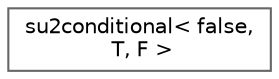 digraph "Graphical Class Hierarchy"
{
 // LATEX_PDF_SIZE
  bgcolor="transparent";
  edge [fontname=Helvetica,fontsize=10,labelfontname=Helvetica,labelfontsize=10];
  node [fontname=Helvetica,fontsize=10,shape=box,height=0.2,width=0.4];
  rankdir="LR";
  Node0 [id="Node000000",label="su2conditional\< false,\l T, F \>",height=0.2,width=0.4,color="grey40", fillcolor="white", style="filled",URL="$structsu2conditional_3_01false_00_01T_00_01F_01_4.html",tooltip=" "];
}
